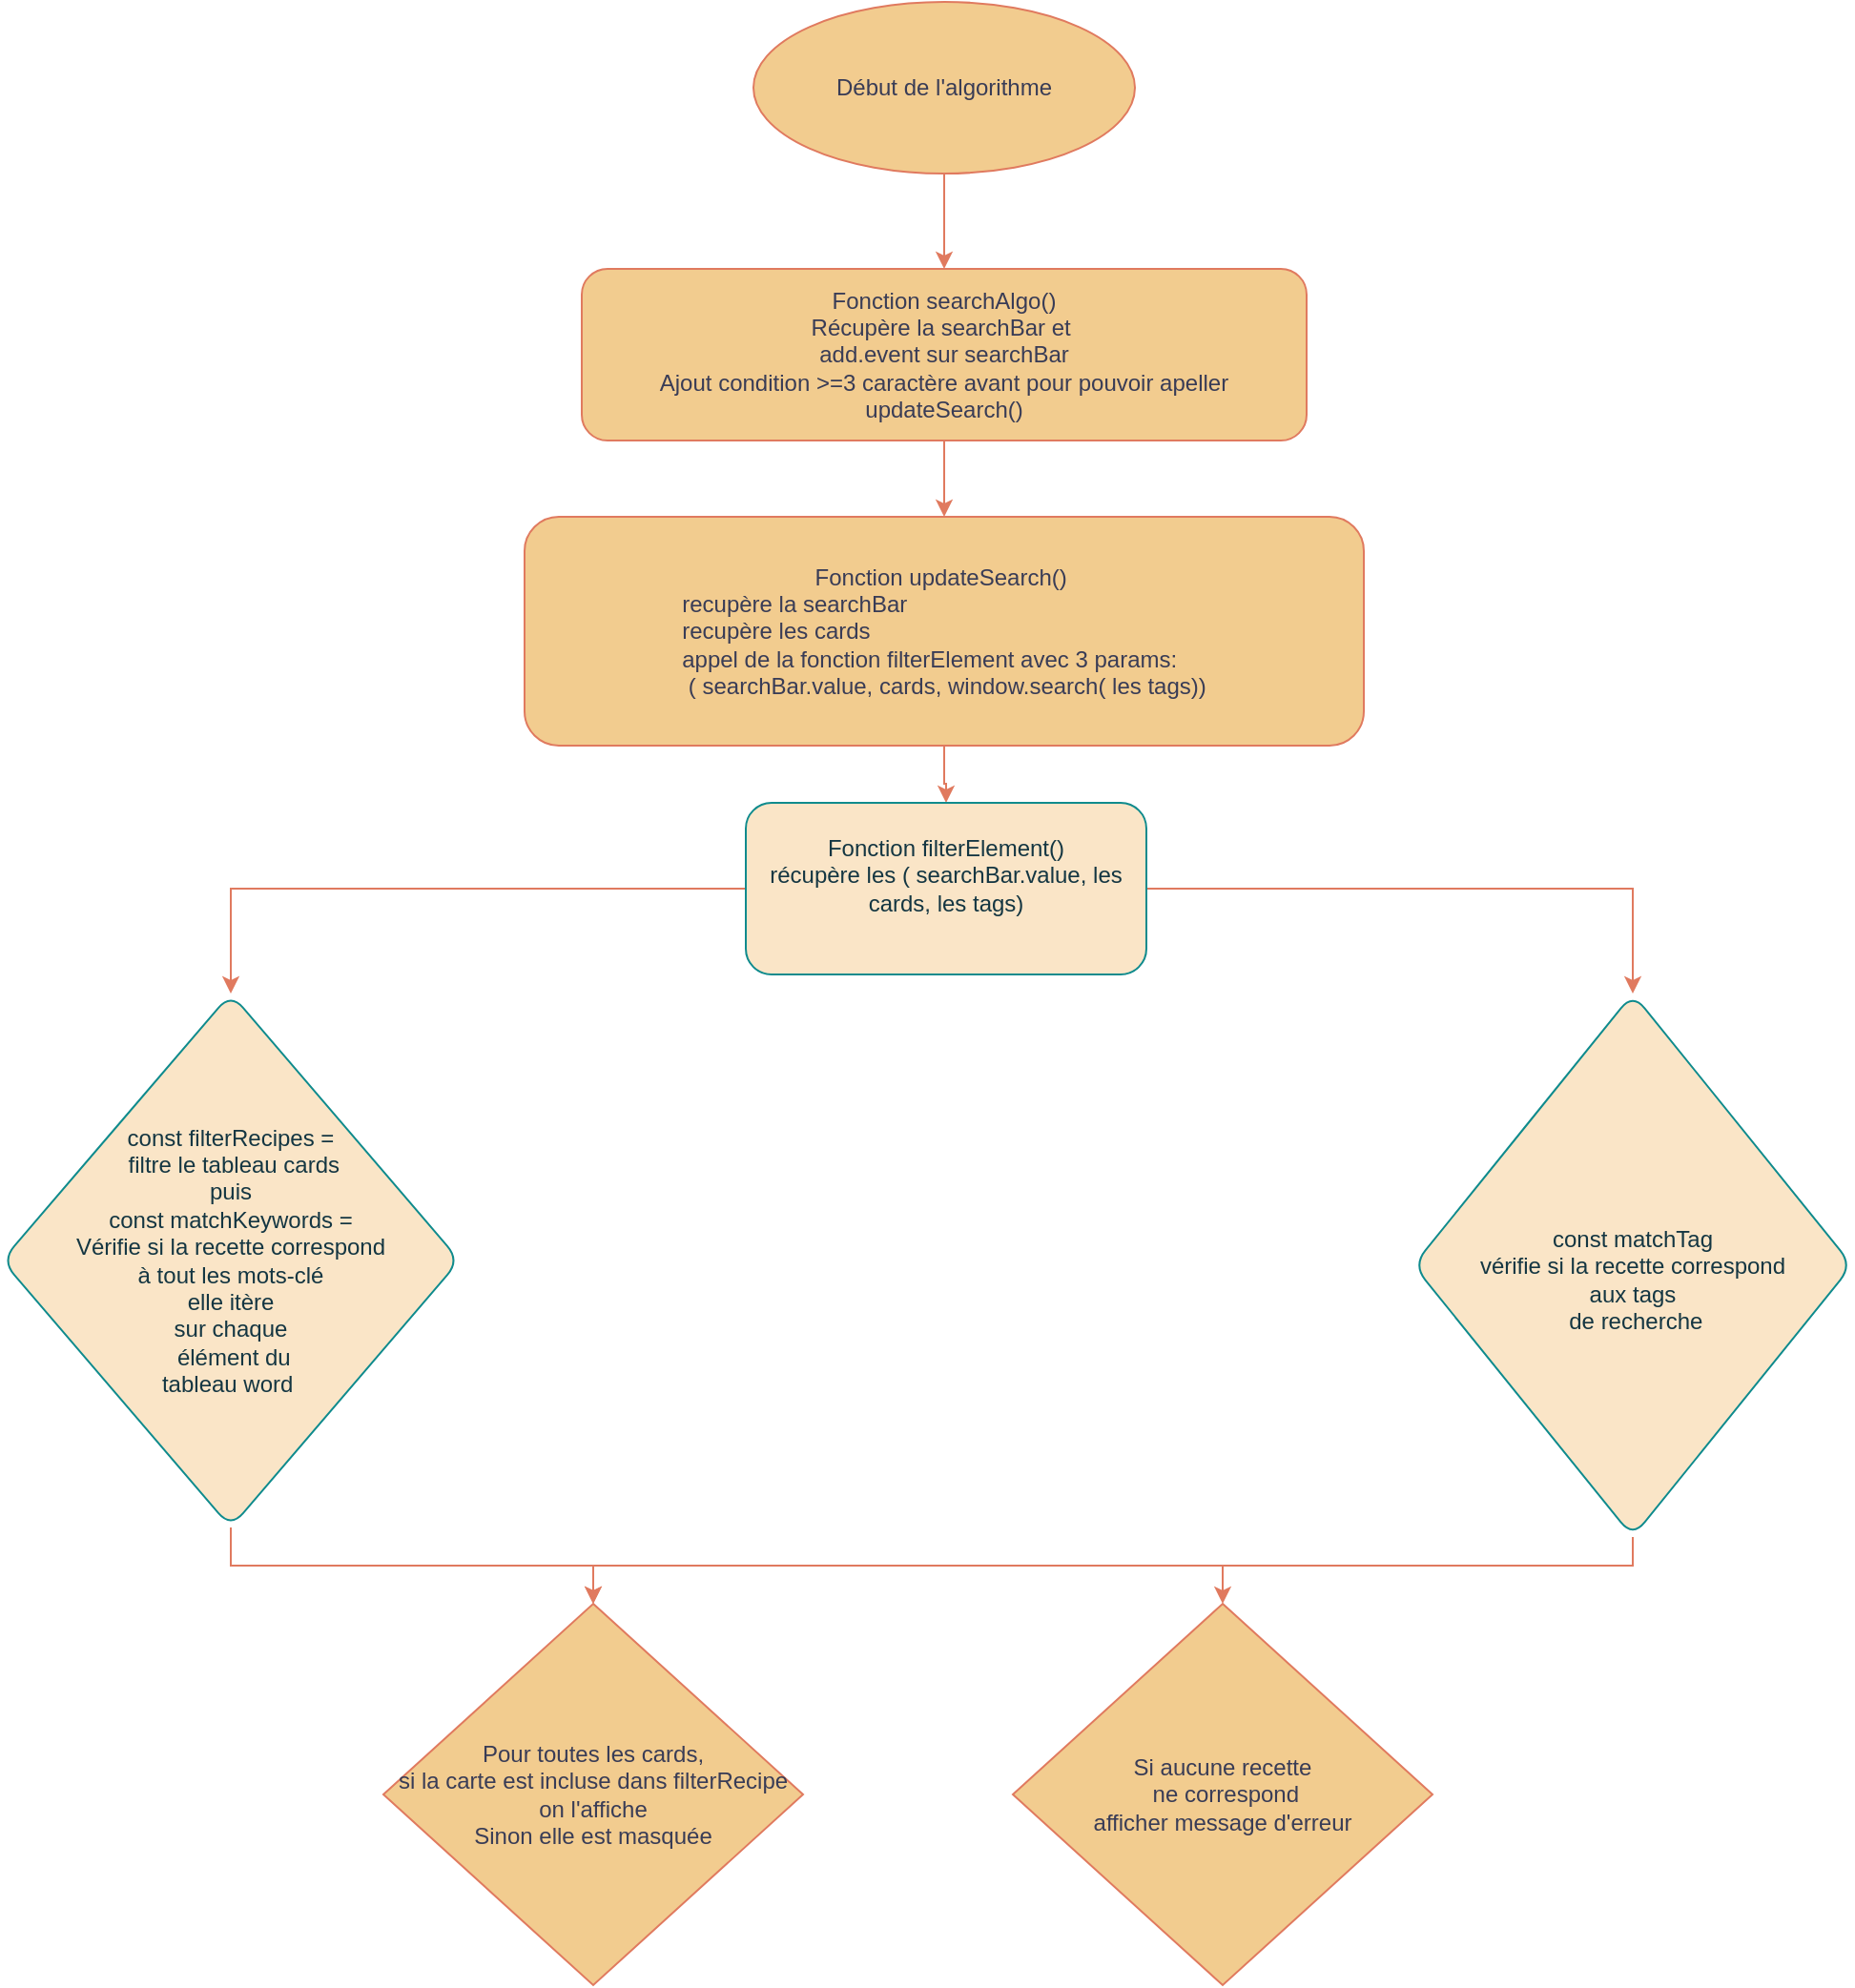 <mxfile version="21.3.0" type="github">
  <diagram name="Page-1" id="DS9GHnKJdfnOhe2T6x_Q">
    <mxGraphModel dx="2261" dy="1925" grid="1" gridSize="10" guides="1" tooltips="1" connect="1" arrows="1" fold="1" page="1" pageScale="1" pageWidth="827" pageHeight="1169" background="#ffffff" math="0" shadow="0">
      <root>
        <mxCell id="0" />
        <mxCell id="1" parent="0" />
        <mxCell id="iTITeKjTLR_rJbMlWT58-2" style="edgeStyle=orthogonalEdgeStyle;rounded=0;orthogonalLoop=1;jettySize=auto;html=1;entryX=0.5;entryY=0;entryDx=0;entryDy=0;labelBackgroundColor=none;strokeColor=#E07A5F;fontColor=default;" edge="1" parent="1" source="aPdr_9HPi7BD2KFi0sja-73" target="iTITeKjTLR_rJbMlWT58-1">
          <mxGeometry relative="1" as="geometry" />
        </mxCell>
        <mxCell id="aPdr_9HPi7BD2KFi0sja-73" value="Début de l&#39;algorithme" style="ellipse;whiteSpace=wrap;html=1;labelBackgroundColor=none;rounded=0;fillColor=#F2CC8F;strokeColor=#E07A5F;fontColor=#393C56;" parent="1" vertex="1">
          <mxGeometry x="314" y="-1160" width="200" height="90" as="geometry" />
        </mxCell>
        <mxCell id="iTITeKjTLR_rJbMlWT58-4" style="edgeStyle=orthogonalEdgeStyle;rounded=0;orthogonalLoop=1;jettySize=auto;html=1;entryX=0.5;entryY=0;entryDx=0;entryDy=0;strokeColor=#E07A5F;fontColor=#393C56;fillColor=#F2CC8F;" edge="1" parent="1" source="iTITeKjTLR_rJbMlWT58-1" target="iTITeKjTLR_rJbMlWT58-3">
          <mxGeometry relative="1" as="geometry" />
        </mxCell>
        <mxCell id="iTITeKjTLR_rJbMlWT58-1" value="Fonction searchAlgo()&lt;br&gt;Récupère la searchBar et&amp;nbsp;&lt;br&gt;add.event sur searchBar&lt;br&gt;Ajout condition &amp;gt;=3 caractère avant pour pouvoir apeller updateSearch()" style="rounded=1;whiteSpace=wrap;html=1;labelBackgroundColor=none;fillColor=#F2CC8F;strokeColor=#E07A5F;fontColor=#393C56;" vertex="1" parent="1">
          <mxGeometry x="224" y="-1020" width="380" height="90" as="geometry" />
        </mxCell>
        <mxCell id="iTITeKjTLR_rJbMlWT58-6" style="edgeStyle=orthogonalEdgeStyle;rounded=0;orthogonalLoop=1;jettySize=auto;html=1;entryX=0.5;entryY=0;entryDx=0;entryDy=0;strokeColor=#E07A5F;fontColor=#393C56;fillColor=#F2CC8F;" edge="1" parent="1" source="iTITeKjTLR_rJbMlWT58-3" target="iTITeKjTLR_rJbMlWT58-5">
          <mxGeometry relative="1" as="geometry" />
        </mxCell>
        <mxCell id="iTITeKjTLR_rJbMlWT58-3" value="Fonction updateSearch()&amp;nbsp;&lt;br&gt;&lt;div style=&quot;text-align: left;&quot;&gt;&lt;span style=&quot;background-color: initial;&quot;&gt;recupère la searchBar&lt;/span&gt;&lt;/div&gt;&lt;div style=&quot;text-align: left;&quot;&gt;&lt;span style=&quot;background-color: initial;&quot;&gt;recupère les cards&lt;/span&gt;&lt;/div&gt;&lt;div style=&quot;text-align: left;&quot;&gt;&lt;span style=&quot;background-color: initial;&quot;&gt;appel de la fonction filterElement avec 3 params:&lt;/span&gt;&lt;/div&gt;&lt;div style=&quot;text-align: left;&quot;&gt;&lt;span style=&quot;background-color: initial;&quot;&gt;&amp;nbsp;( searchBar.value,&amp;nbsp;&lt;/span&gt;&lt;span style=&quot;background-color: initial;&quot;&gt;cards,&lt;/span&gt;&lt;span style=&quot;background-color: initial;&quot;&gt;&amp;nbsp;window.search( les tags))&lt;/span&gt;&lt;/div&gt;" style="rounded=1;whiteSpace=wrap;html=1;labelBackgroundColor=none;fillColor=#F2CC8F;strokeColor=#E07A5F;fontColor=#393C56;" vertex="1" parent="1">
          <mxGeometry x="194" y="-890" width="440" height="120" as="geometry" />
        </mxCell>
        <mxCell id="iTITeKjTLR_rJbMlWT58-15" style="edgeStyle=orthogonalEdgeStyle;rounded=0;orthogonalLoop=1;jettySize=auto;html=1;entryX=0.5;entryY=0;entryDx=0;entryDy=0;strokeColor=#E07A5F;fontColor=#393C56;fillColor=#F2CC8F;" edge="1" parent="1" source="iTITeKjTLR_rJbMlWT58-5" target="iTITeKjTLR_rJbMlWT58-7">
          <mxGeometry relative="1" as="geometry" />
        </mxCell>
        <mxCell id="iTITeKjTLR_rJbMlWT58-17" style="edgeStyle=orthogonalEdgeStyle;rounded=0;orthogonalLoop=1;jettySize=auto;html=1;entryX=0.5;entryY=0;entryDx=0;entryDy=0;strokeColor=#E07A5F;fontColor=#393C56;fillColor=#F2CC8F;" edge="1" parent="1" source="iTITeKjTLR_rJbMlWT58-5" target="iTITeKjTLR_rJbMlWT58-14">
          <mxGeometry relative="1" as="geometry" />
        </mxCell>
        <mxCell id="iTITeKjTLR_rJbMlWT58-5" value="Fonction filterElement()&lt;br&gt;récupère les ( searchBar.value,&amp;nbsp;les cards,&amp;nbsp;les tags)&lt;br&gt;&lt;br&gt;" style="rounded=1;whiteSpace=wrap;html=1;labelBackgroundColor=none;fillColor=#FAE5C7;strokeColor=#0F8B8D;fontColor=#143642;" vertex="1" parent="1">
          <mxGeometry x="310" y="-740" width="210" height="90" as="geometry" />
        </mxCell>
        <mxCell id="iTITeKjTLR_rJbMlWT58-26" style="edgeStyle=orthogonalEdgeStyle;rounded=0;orthogonalLoop=1;jettySize=auto;html=1;entryX=0.5;entryY=0;entryDx=0;entryDy=0;strokeColor=#E07A5F;fontColor=#393C56;fillColor=#F2CC8F;" edge="1" parent="1" source="iTITeKjTLR_rJbMlWT58-7" target="iTITeKjTLR_rJbMlWT58-23">
          <mxGeometry relative="1" as="geometry" />
        </mxCell>
        <mxCell id="iTITeKjTLR_rJbMlWT58-7" value="const filterRecipes =&lt;br&gt;&amp;nbsp;filtre le tableau cards &lt;br&gt;puis&lt;br style=&quot;border-color: var(--border-color);&quot;&gt;const matchKeywords = &lt;br&gt;Vérifie si la recette correspond&lt;br&gt;&amp;nbsp;à tout les mots-clé&amp;nbsp;&lt;br style=&quot;border-color: var(--border-color);&quot;&gt;elle itère &lt;br&gt;sur chaque&lt;br&gt;&amp;nbsp;élément du &lt;br&gt;tableau word&amp;nbsp;" style="rhombus;whiteSpace=wrap;html=1;fillColor=#FAE5C7;strokeColor=#0F8B8D;fontColor=#143642;rounded=1;labelBackgroundColor=none;" vertex="1" parent="1">
          <mxGeometry x="-80" y="-640" width="240" height="280" as="geometry" />
        </mxCell>
        <mxCell id="iTITeKjTLR_rJbMlWT58-28" style="edgeStyle=orthogonalEdgeStyle;rounded=0;orthogonalLoop=1;jettySize=auto;html=1;strokeColor=#E07A5F;fontColor=#393C56;fillColor=#F2CC8F;" edge="1" parent="1" source="iTITeKjTLR_rJbMlWT58-14" target="iTITeKjTLR_rJbMlWT58-23">
          <mxGeometry relative="1" as="geometry">
            <Array as="points">
              <mxPoint x="775" y="-340" />
              <mxPoint x="230" y="-340" />
            </Array>
          </mxGeometry>
        </mxCell>
        <mxCell id="iTITeKjTLR_rJbMlWT58-32" style="edgeStyle=orthogonalEdgeStyle;rounded=0;orthogonalLoop=1;jettySize=auto;html=1;entryX=0.5;entryY=0;entryDx=0;entryDy=0;strokeColor=#E07A5F;fontColor=#393C56;fillColor=#F2CC8F;" edge="1" parent="1" source="iTITeKjTLR_rJbMlWT58-14" target="iTITeKjTLR_rJbMlWT58-31">
          <mxGeometry relative="1" as="geometry">
            <Array as="points">
              <mxPoint x="775" y="-340" />
              <mxPoint x="560" y="-340" />
            </Array>
          </mxGeometry>
        </mxCell>
        <mxCell id="iTITeKjTLR_rJbMlWT58-14" value="&lt;br&gt;const matchTag &lt;br&gt;vérifie si la recette correspond &lt;br&gt;aux tags&lt;br&gt;&amp;nbsp;de recherche" style="rhombus;whiteSpace=wrap;html=1;fillColor=#FAE5C7;strokeColor=#0F8B8D;fontColor=#143642;rounded=1;labelBackgroundColor=none;" vertex="1" parent="1">
          <mxGeometry x="660" y="-640" width="230" height="285" as="geometry" />
        </mxCell>
        <mxCell id="iTITeKjTLR_rJbMlWT58-23" value="Pour toutes les cards,&lt;br&gt;si la carte est incluse dans filterRecipe&lt;br&gt;on l&#39;affiche&lt;br&gt;Sinon elle est masquée" style="rhombus;whiteSpace=wrap;html=1;strokeColor=#E07A5F;fontColor=#393C56;fillColor=#F2CC8F;" vertex="1" parent="1">
          <mxGeometry x="120" y="-320" width="220" height="200" as="geometry" />
        </mxCell>
        <mxCell id="iTITeKjTLR_rJbMlWT58-31" value="Si aucune recette&lt;br&gt;&amp;nbsp;ne correspond&lt;br&gt;afficher message d&#39;erreur" style="rhombus;whiteSpace=wrap;html=1;strokeColor=#E07A5F;fontColor=#393C56;fillColor=#F2CC8F;" vertex="1" parent="1">
          <mxGeometry x="450" y="-320" width="220" height="200" as="geometry" />
        </mxCell>
      </root>
    </mxGraphModel>
  </diagram>
</mxfile>
